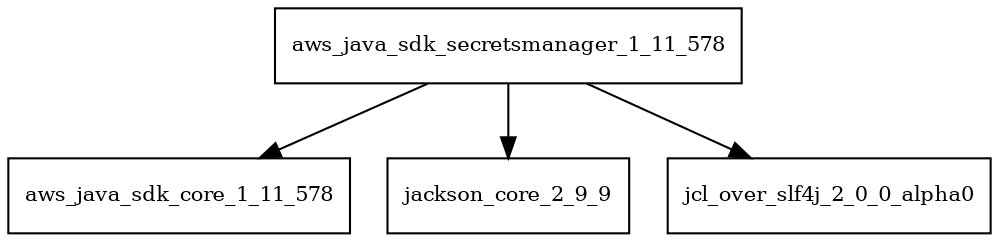 digraph aws_java_sdk_secretsmanager_1_11_578_dependencies {
  node [shape = box, fontsize=10.0];
  aws_java_sdk_secretsmanager_1_11_578 -> aws_java_sdk_core_1_11_578;
  aws_java_sdk_secretsmanager_1_11_578 -> jackson_core_2_9_9;
  aws_java_sdk_secretsmanager_1_11_578 -> jcl_over_slf4j_2_0_0_alpha0;
}
